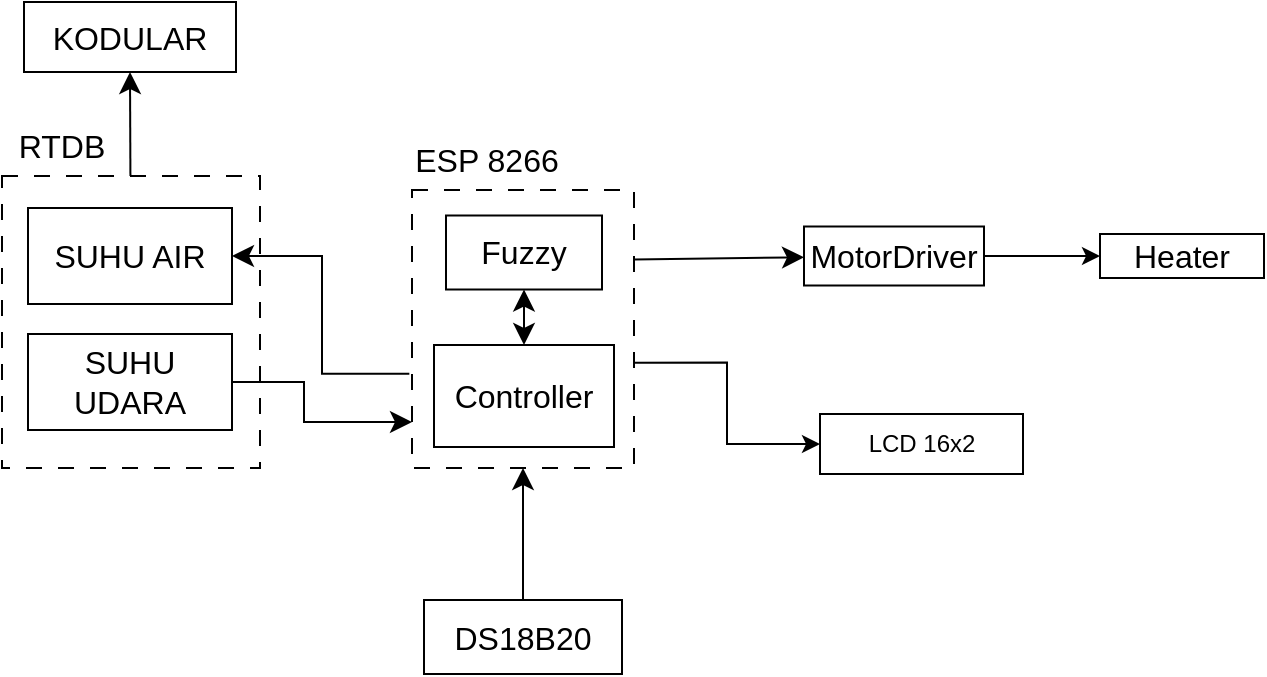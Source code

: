 <mxfile version="22.1.17" type="github">
  <diagram name="Page-1" id="Y6Vo4fVMA6CXjij9jrhO">
    <mxGraphModel dx="719" dy="374" grid="0" gridSize="10" guides="1" tooltips="1" connect="1" arrows="1" fold="1" page="0" pageScale="1" pageWidth="850" pageHeight="1100" math="0" shadow="0">
      <root>
        <mxCell id="0" />
        <mxCell id="1" parent="0" />
        <mxCell id="kHXZJy06HN9y8qsd_eyY-6" style="rounded=0;orthogonalLoop=1;jettySize=auto;html=1;exitX=1.004;exitY=0.621;exitDx=0;exitDy=0;entryX=0;entryY=0.5;entryDx=0;entryDy=0;exitPerimeter=0;edgeStyle=orthogonalEdgeStyle;" edge="1" parent="1" source="So759X7lVFpw6RyZADmU-19" target="kHXZJy06HN9y8qsd_eyY-3">
          <mxGeometry relative="1" as="geometry" />
        </mxCell>
        <mxCell id="So759X7lVFpw6RyZADmU-19" value="" style="rounded=0;whiteSpace=wrap;html=1;fontSize=16;dashed=1;dashPattern=8 8;" parent="1" vertex="1">
          <mxGeometry x="372" y="124" width="111" height="139" as="geometry" />
        </mxCell>
        <mxCell id="So759X7lVFpw6RyZADmU-11" style="edgeStyle=none;curved=1;rounded=0;orthogonalLoop=1;jettySize=auto;html=1;fontSize=12;startSize=8;endSize=8;entryX=0.5;entryY=1;entryDx=0;entryDy=0;startArrow=none;startFill=0;endArrow=classic;endFill=1;" parent="1" source="So759X7lVFpw6RyZADmU-3" target="So759X7lVFpw6RyZADmU-10" edge="1">
          <mxGeometry relative="1" as="geometry">
            <mxPoint x="231.5" y="19.6" as="targetPoint" />
          </mxGeometry>
        </mxCell>
        <mxCell id="So759X7lVFpw6RyZADmU-3" value="" style="rounded=0;whiteSpace=wrap;html=1;fontSize=16;dashed=1;dashPattern=8 8;" parent="1" vertex="1">
          <mxGeometry x="167" y="117" width="129" height="146" as="geometry" />
        </mxCell>
        <mxCell id="So759X7lVFpw6RyZADmU-1" value="SUHU AIR" style="rounded=0;whiteSpace=wrap;html=1;fontSize=16;" parent="1" vertex="1">
          <mxGeometry x="180" y="133" width="102" height="48" as="geometry" />
        </mxCell>
        <mxCell id="So759X7lVFpw6RyZADmU-16" style="edgeStyle=orthogonalEdgeStyle;rounded=0;orthogonalLoop=1;jettySize=auto;html=1;fontSize=12;startSize=8;endSize=8;" parent="1" source="So759X7lVFpw6RyZADmU-2" edge="1">
          <mxGeometry relative="1" as="geometry">
            <mxPoint x="372" y="240" as="targetPoint" />
            <Array as="points">
              <mxPoint x="318" y="220" />
              <mxPoint x="318" y="240" />
            </Array>
          </mxGeometry>
        </mxCell>
        <mxCell id="So759X7lVFpw6RyZADmU-2" value="SUHU UDARA" style="rounded=0;whiteSpace=wrap;html=1;fontSize=16;" parent="1" vertex="1">
          <mxGeometry x="180" y="196" width="102" height="48" as="geometry" />
        </mxCell>
        <mxCell id="So759X7lVFpw6RyZADmU-4" value="RTDB" style="text;strokeColor=none;fillColor=none;html=1;align=center;verticalAlign=middle;whiteSpace=wrap;rounded=0;fontSize=16;" parent="1" vertex="1">
          <mxGeometry x="167" y="87" width="60" height="30" as="geometry" />
        </mxCell>
        <mxCell id="So759X7lVFpw6RyZADmU-12" style="edgeStyle=orthogonalEdgeStyle;rounded=0;orthogonalLoop=1;jettySize=auto;html=1;entryX=1;entryY=0.5;entryDx=0;entryDy=0;fontSize=12;startSize=8;endSize=8;exitX=-0.012;exitY=0.661;exitDx=0;exitDy=0;exitPerimeter=0;" parent="1" source="So759X7lVFpw6RyZADmU-19" target="So759X7lVFpw6RyZADmU-1" edge="1">
          <mxGeometry relative="1" as="geometry">
            <mxPoint x="372" y="214" as="sourcePoint" />
          </mxGeometry>
        </mxCell>
        <mxCell id="So759X7lVFpw6RyZADmU-6" value="Controller" style="rounded=0;whiteSpace=wrap;html=1;fontSize=16;" parent="1" vertex="1">
          <mxGeometry x="383" y="201.5" width="90" height="51" as="geometry" />
        </mxCell>
        <mxCell id="So759X7lVFpw6RyZADmU-14" style="edgeStyle=none;curved=1;rounded=0;orthogonalLoop=1;jettySize=auto;html=1;entryX=0.5;entryY=1;entryDx=0;entryDy=0;fontSize=12;startSize=8;endSize=8;startArrow=none;startFill=0;" parent="1" source="So759X7lVFpw6RyZADmU-7" target="So759X7lVFpw6RyZADmU-19" edge="1">
          <mxGeometry relative="1" as="geometry" />
        </mxCell>
        <mxCell id="So759X7lVFpw6RyZADmU-7" value="DS18B20" style="rounded=0;whiteSpace=wrap;html=1;fontSize=16;" parent="1" vertex="1">
          <mxGeometry x="378" y="329" width="99" height="37" as="geometry" />
        </mxCell>
        <mxCell id="So759X7lVFpw6RyZADmU-13" style="edgeStyle=none;curved=1;rounded=0;orthogonalLoop=1;jettySize=auto;html=1;entryX=1;entryY=0.25;entryDx=0;entryDy=0;fontSize=12;startSize=8;endSize=8;startArrow=classic;startFill=1;endArrow=none;endFill=0;" parent="1" source="So759X7lVFpw6RyZADmU-8" target="So759X7lVFpw6RyZADmU-19" edge="1">
          <mxGeometry relative="1" as="geometry" />
        </mxCell>
        <mxCell id="kHXZJy06HN9y8qsd_eyY-2" value="" style="edgeStyle=orthogonalEdgeStyle;rounded=0;orthogonalLoop=1;jettySize=auto;html=1;" edge="1" parent="1" source="So759X7lVFpw6RyZADmU-8" target="kHXZJy06HN9y8qsd_eyY-1">
          <mxGeometry relative="1" as="geometry" />
        </mxCell>
        <mxCell id="So759X7lVFpw6RyZADmU-8" value="MotorDriver" style="rounded=0;whiteSpace=wrap;html=1;fontSize=16;" parent="1" vertex="1">
          <mxGeometry x="568" y="142.25" width="90" height="29.5" as="geometry" />
        </mxCell>
        <mxCell id="So759X7lVFpw6RyZADmU-10" value="KODULAR" style="rounded=0;whiteSpace=wrap;html=1;fontSize=16;" parent="1" vertex="1">
          <mxGeometry x="178" y="30" width="106" height="35" as="geometry" />
        </mxCell>
        <mxCell id="So759X7lVFpw6RyZADmU-18" style="edgeStyle=none;curved=1;rounded=0;orthogonalLoop=1;jettySize=auto;html=1;fontSize=12;startSize=8;endSize=8;startArrow=classic;startFill=1;" parent="1" source="So759X7lVFpw6RyZADmU-17" target="So759X7lVFpw6RyZADmU-6" edge="1">
          <mxGeometry relative="1" as="geometry" />
        </mxCell>
        <mxCell id="So759X7lVFpw6RyZADmU-17" value="Fuzzy" style="rounded=0;whiteSpace=wrap;html=1;fontSize=16;" parent="1" vertex="1">
          <mxGeometry x="389" y="136.75" width="78" height="37" as="geometry" />
        </mxCell>
        <mxCell id="So759X7lVFpw6RyZADmU-20" value="ESP 8266" style="text;strokeColor=none;fillColor=none;html=1;align=center;verticalAlign=middle;whiteSpace=wrap;rounded=0;fontSize=16;" parent="1" vertex="1">
          <mxGeometry x="372" y="94" width="75" height="30" as="geometry" />
        </mxCell>
        <mxCell id="kHXZJy06HN9y8qsd_eyY-1" value="Heater" style="whiteSpace=wrap;html=1;fontSize=16;rounded=0;" vertex="1" parent="1">
          <mxGeometry x="716" y="146" width="82" height="22" as="geometry" />
        </mxCell>
        <mxCell id="kHXZJy06HN9y8qsd_eyY-3" value="LCD 16x2" style="rounded=0;whiteSpace=wrap;html=1;" vertex="1" parent="1">
          <mxGeometry x="576" y="236" width="101.5" height="30" as="geometry" />
        </mxCell>
      </root>
    </mxGraphModel>
  </diagram>
</mxfile>
